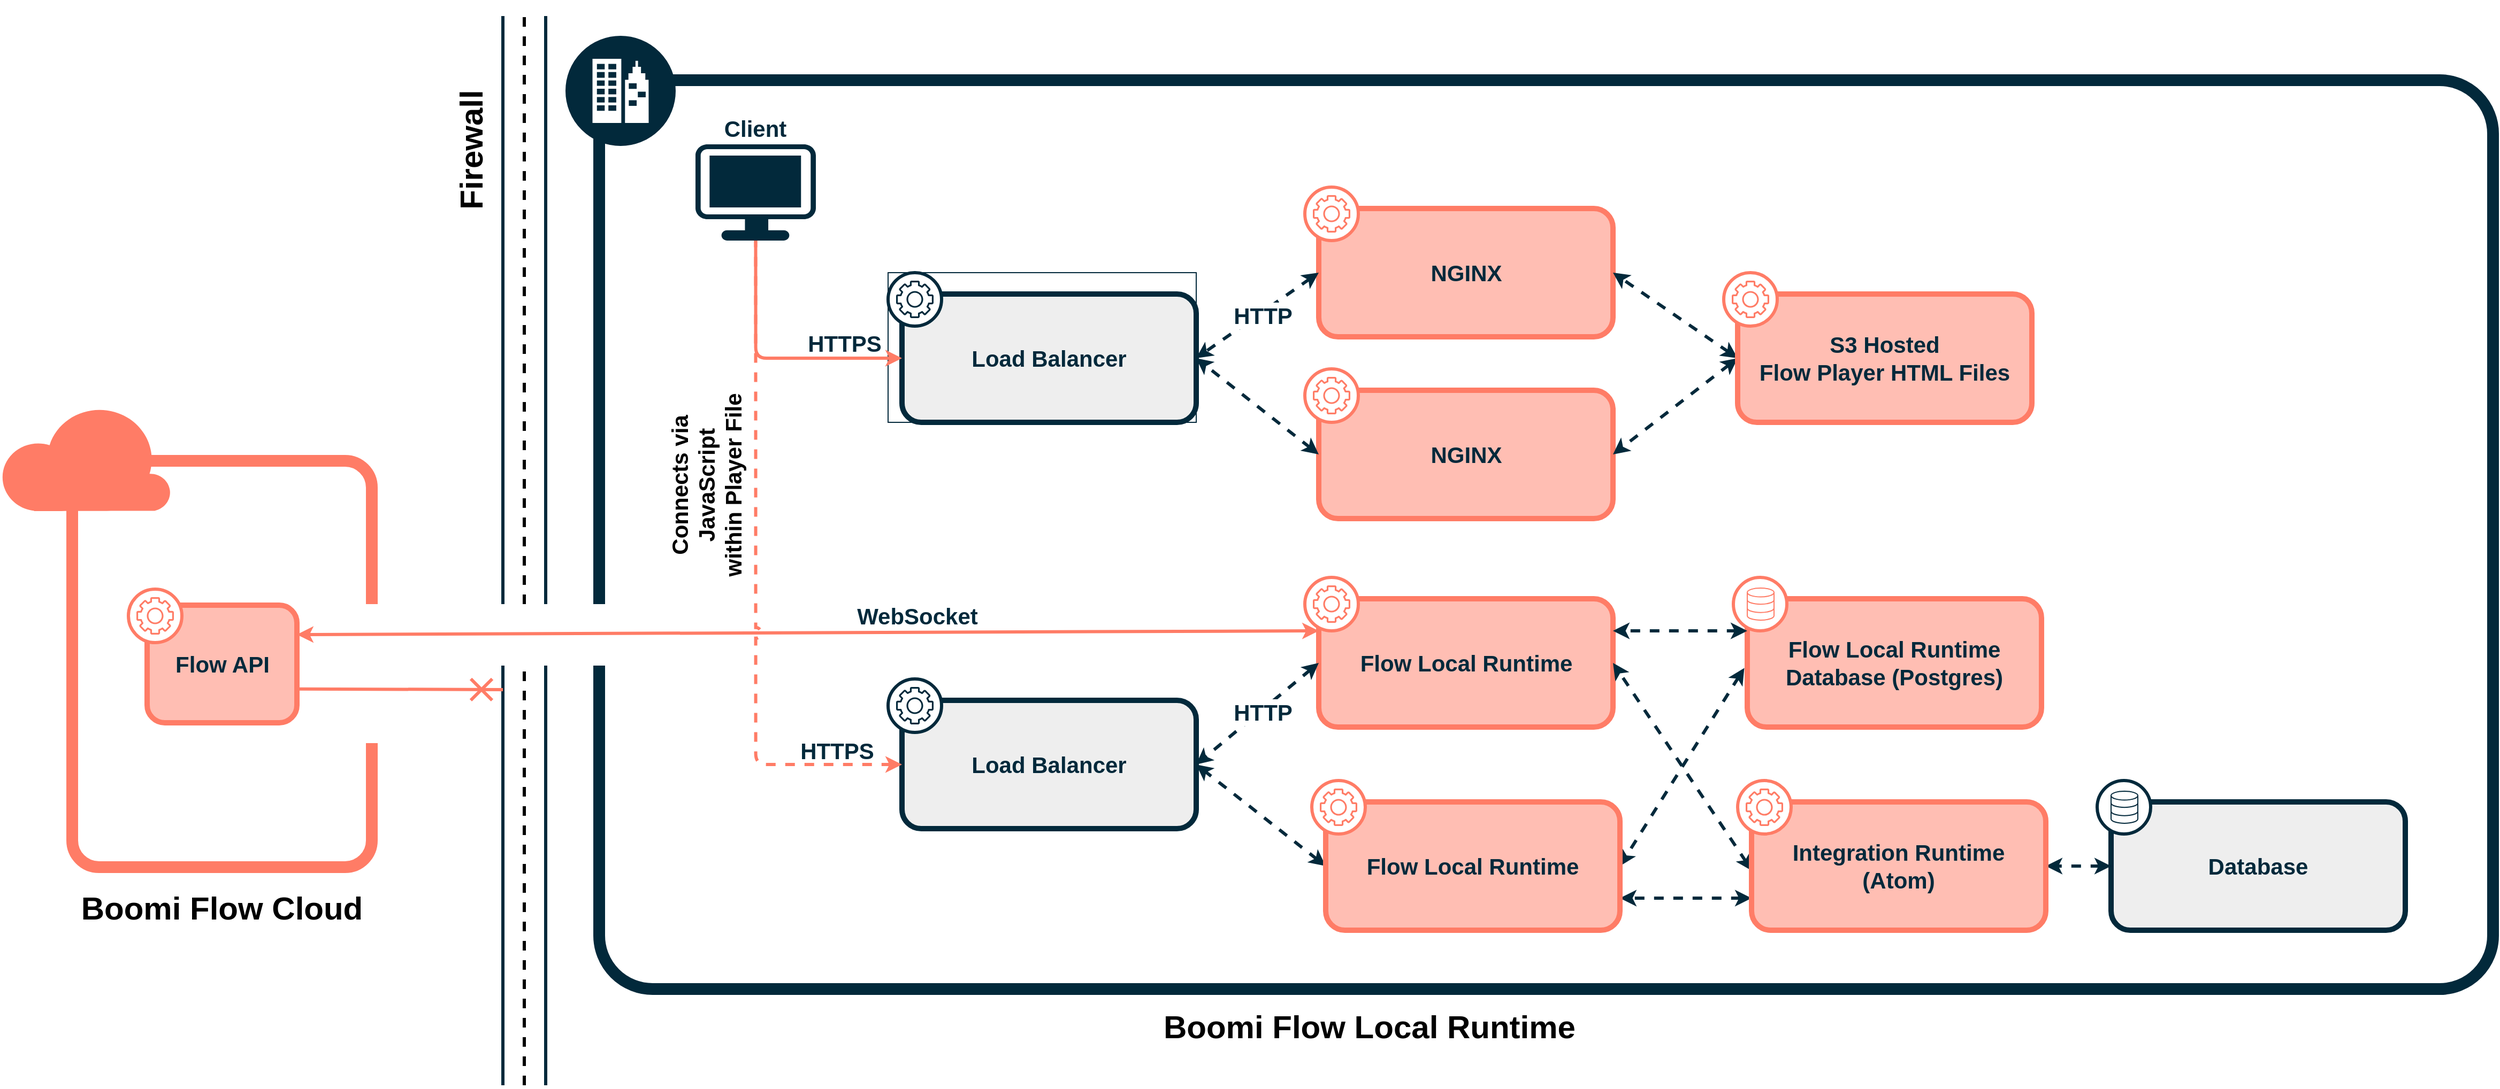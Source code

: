 <mxfile version="20.3.0" type="device"><diagram id="kAzADuw2EODogu3a19dM" name="Page-1"><mxGraphModel dx="2188" dy="1515" grid="1" gridSize="10" guides="1" tooltips="1" connect="1" arrows="1" fold="1" page="1" pageScale="1" pageWidth="1019" pageHeight="1320" math="0" shadow="0"><root><mxCell id="0"/><mxCell id="1" parent="0"/><mxCell id="uWG0TprV6IiQfg8c8iZC-131" value="" style="rounded=1;whiteSpace=wrap;html=1;fillColor=none;strokeColor=#02293B;strokeWidth=11;absoluteArcSize=1;arcSize=100;" parent="1" vertex="1"><mxGeometry x="780" y="260" width="1770" height="850" as="geometry"/></mxCell><mxCell id="uWG0TprV6IiQfg8c8iZC-125" value="" style="rounded=1;whiteSpace=wrap;html=1;fillColor=default;strokeColor=#FF7C66;strokeWidth=11;absoluteArcSize=1;arcSize=50;" parent="1" vertex="1"><mxGeometry x="287.5" y="616" width="280" height="380" as="geometry"/></mxCell><mxCell id="uWG0TprV6IiQfg8c8iZC-124" value="" style="verticalLabelPosition=bottom;html=1;verticalAlign=top;align=center;strokeColor=none;fillColor=#FF7C66;shape=mxgraph.azure.cloud;" parent="1" vertex="1"><mxGeometry x="220" y="563" width="160" height="100" as="geometry"/></mxCell><mxCell id="uWG0TprV6IiQfg8c8iZC-132" value="Boomi Flow Local Runtime" style="text;html=1;strokeColor=none;fillColor=none;align=center;verticalAlign=middle;whiteSpace=wrap;rounded=0;fontSize=30;fontStyle=1" parent="1" vertex="1"><mxGeometry x="1195" y="1130" width="610" height="30" as="geometry"/></mxCell><mxCell id="uWG0TprV6IiQfg8c8iZC-133" value="Boomi Flow Cloud" style="text;html=1;strokeColor=none;fillColor=none;align=center;verticalAlign=middle;whiteSpace=wrap;rounded=0;fontSize=30;fontStyle=1" parent="1" vertex="1"><mxGeometry x="265" y="1018.5" width="325" height="30" as="geometry"/></mxCell><mxCell id="uWG0TprV6IiQfg8c8iZC-134" value="&lt;b&gt;&lt;font style=&quot;font-size: 21px;&quot; color=&quot;#02293b&quot;&gt;Flow Local Runtime Database (Postgres)&lt;/font&gt;&lt;/b&gt;" style="rounded=1;whiteSpace=wrap;html=1;fillColor=#FFBEB3;strokeColor=#FF7C66;strokeWidth=5;" parent="1" vertex="1"><mxGeometry x="1853" y="745" width="275" height="120" as="geometry"/></mxCell><mxCell id="uWG0TprV6IiQfg8c8iZC-136" value="" style="ellipse;whiteSpace=wrap;html=1;aspect=fixed;fontSize=30;strokeColor=#FF7C66;strokeWidth=3;fillColor=default;" parent="1" vertex="1"><mxGeometry x="1840" y="725" width="50" height="50" as="geometry"/></mxCell><mxCell id="uWG0TprV6IiQfg8c8iZC-135" value="" style="html=1;verticalLabelPosition=bottom;align=center;labelBackgroundColor=#ffffff;verticalAlign=top;strokeWidth=1;strokeColor=#FF7C66;shadow=0;dashed=0;shape=mxgraph.ios7.icons.data;fontSize=30;fillColor=none;" parent="1" vertex="1"><mxGeometry x="1853" y="735" width="25" height="30" as="geometry"/></mxCell><mxCell id="uWG0TprV6IiQfg8c8iZC-139" value="&lt;b&gt;&lt;font style=&quot;font-size: 21px;&quot; color=&quot;#02293b&quot;&gt;Flow API&lt;/font&gt;&lt;/b&gt;" style="rounded=1;whiteSpace=wrap;html=1;fillColor=#FFBEB3;strokeColor=#FF7C66;strokeWidth=5;" parent="1" vertex="1"><mxGeometry x="357.5" y="751" width="140" height="110" as="geometry"/></mxCell><mxCell id="uWG0TprV6IiQfg8c8iZC-143" value="" style="rounded=0;whiteSpace=wrap;html=1;fontSize=21;fontColor=#02293B;strokeColor=none;strokeWidth=1;fillColor=default;" parent="1" vertex="1"><mxGeometry x="530" y="750" width="110" height="130" as="geometry"/></mxCell><mxCell id="uWG0TprV6IiQfg8c8iZC-147" value="&lt;b&gt;&lt;font style=&quot;font-size: 21px;&quot; color=&quot;#02293b&quot;&gt;Flow Local Runtime&lt;/font&gt;&lt;/b&gt;" style="rounded=1;whiteSpace=wrap;html=1;fillColor=#FFBEB3;strokeColor=#FF7C66;strokeWidth=5;" parent="1" vertex="1"><mxGeometry x="1452.5" y="745" width="275" height="120" as="geometry"/></mxCell><mxCell id="uWG0TprV6IiQfg8c8iZC-148" value="" style="ellipse;whiteSpace=wrap;html=1;aspect=fixed;fontSize=30;strokeColor=#FF7C66;strokeWidth=3;fillColor=default;" parent="1" vertex="1"><mxGeometry x="1439.5" y="725" width="50" height="50" as="geometry"/></mxCell><mxCell id="uWG0TprV6IiQfg8c8iZC-150" value="" style="sketch=0;outlineConnect=0;fontColor=#232F3E;gradientColor=none;fillColor=#FF7C66;strokeColor=none;dashed=0;verticalLabelPosition=bottom;verticalAlign=top;align=center;html=1;fontSize=12;fontStyle=0;aspect=fixed;pointerEvents=1;shape=mxgraph.aws4.gear;" parent="1" vertex="1"><mxGeometry x="1447" y="732.5" width="35" height="35" as="geometry"/></mxCell><mxCell id="uWG0TprV6IiQfg8c8iZC-153" value="" style="group" parent="1" vertex="1" connectable="0"><mxGeometry x="340" y="736" width="50" height="50" as="geometry"/></mxCell><mxCell id="uWG0TprV6IiQfg8c8iZC-151" value="" style="ellipse;whiteSpace=wrap;html=1;aspect=fixed;fontSize=30;strokeColor=#FF7C66;strokeWidth=3;fillColor=default;" parent="uWG0TprV6IiQfg8c8iZC-153" vertex="1"><mxGeometry width="50" height="50" as="geometry"/></mxCell><mxCell id="uWG0TprV6IiQfg8c8iZC-152" value="" style="sketch=0;outlineConnect=0;fontColor=#232F3E;gradientColor=none;fillColor=#FF7C66;strokeColor=none;dashed=0;verticalLabelPosition=bottom;verticalAlign=top;align=center;html=1;fontSize=12;fontStyle=0;aspect=fixed;pointerEvents=1;shape=mxgraph.aws4.gear;" parent="uWG0TprV6IiQfg8c8iZC-153" vertex="1"><mxGeometry x="7.5" y="7.5" width="35" height="35" as="geometry"/></mxCell><mxCell id="uWG0TprV6IiQfg8c8iZC-159" value="" style="endArrow=classic;startArrow=classic;html=1;rounded=0;dashed=1;fontSize=21;fontColor=#02293B;strokeColor=#02293B;strokeWidth=3;exitX=0;exitY=0.25;exitDx=0;exitDy=0;entryX=1;entryY=0.25;entryDx=0;entryDy=0;" parent="1" source="uWG0TprV6IiQfg8c8iZC-134" target="uWG0TprV6IiQfg8c8iZC-147" edge="1"><mxGeometry width="50" height="50" relative="1" as="geometry"><mxPoint x="1553" y="945" as="sourcePoint"/><mxPoint x="1713" y="815" as="targetPoint"/></mxGeometry></mxCell><mxCell id="uWG0TprV6IiQfg8c8iZC-164" value="&lt;font color=&quot;#02293b&quot;&gt;&lt;span style=&quot;font-size: 21px;&quot;&gt;&lt;b&gt;NGINX&lt;/b&gt;&lt;/span&gt;&lt;/font&gt;" style="rounded=1;whiteSpace=wrap;html=1;fillColor=#FFBEB3;strokeColor=#FF7C66;strokeWidth=5;align=center;" parent="1" vertex="1"><mxGeometry x="1452.5" y="550" width="275" height="120" as="geometry"/></mxCell><mxCell id="uWG0TprV6IiQfg8c8iZC-165" value="" style="ellipse;whiteSpace=wrap;html=1;aspect=fixed;fontSize=30;strokeColor=#FF7C66;strokeWidth=3;fillColor=default;" parent="1" vertex="1"><mxGeometry x="1439.5" y="530" width="50" height="50" as="geometry"/></mxCell><mxCell id="uWG0TprV6IiQfg8c8iZC-166" value="" style="sketch=0;outlineConnect=0;fontColor=#232F3E;gradientColor=none;fillColor=#FF7C66;strokeColor=none;dashed=0;verticalLabelPosition=bottom;verticalAlign=top;align=center;html=1;fontSize=12;fontStyle=0;aspect=fixed;pointerEvents=1;shape=mxgraph.aws4.gear;" parent="1" vertex="1"><mxGeometry x="1447" y="537.5" width="35" height="35" as="geometry"/></mxCell><mxCell id="uWG0TprV6IiQfg8c8iZC-170" value="&lt;font color=&quot;#02293b&quot;&gt;&lt;span style=&quot;font-size: 21px;&quot;&gt;&lt;b&gt;NGINX&lt;/b&gt;&lt;/span&gt;&lt;/font&gt;" style="rounded=1;whiteSpace=wrap;html=1;fillColor=#ffbeb3;strokeColor=#FF7C66;strokeWidth=5;" parent="1" vertex="1"><mxGeometry x="1452.5" y="380" width="275" height="120" as="geometry"/></mxCell><mxCell id="uWG0TprV6IiQfg8c8iZC-171" value="" style="ellipse;whiteSpace=wrap;html=1;aspect=fixed;fontSize=30;strokeColor=#FF7C66;strokeWidth=3;fillColor=default;" parent="1" vertex="1"><mxGeometry x="1439.5" y="360" width="50" height="50" as="geometry"/></mxCell><mxCell id="uWG0TprV6IiQfg8c8iZC-172" value="" style="sketch=0;outlineConnect=0;fontColor=#232F3E;gradientColor=none;fillColor=#FF7C66;strokeColor=none;dashed=0;verticalLabelPosition=bottom;verticalAlign=top;align=center;html=1;fontSize=12;fontStyle=0;aspect=fixed;pointerEvents=1;shape=mxgraph.aws4.gear;" parent="1" vertex="1"><mxGeometry x="1447" y="367.5" width="35" height="35" as="geometry"/></mxCell><mxCell id="uWG0TprV6IiQfg8c8iZC-173" value="&lt;font color=&quot;#02293b&quot;&gt;&lt;span style=&quot;font-size: 21px;&quot;&gt;&lt;b&gt;Load Balancer&lt;/b&gt;&lt;/span&gt;&lt;/font&gt;" style="rounded=1;whiteSpace=wrap;html=1;fillColor=#EEEEEE;strokeColor=#02293B;strokeWidth=5;" parent="1" vertex="1"><mxGeometry x="1063" y="840" width="275" height="120" as="geometry"/></mxCell><mxCell id="uWG0TprV6IiQfg8c8iZC-174" value="" style="ellipse;whiteSpace=wrap;html=1;aspect=fixed;fontSize=30;strokeColor=#02293B;strokeWidth=3;fillColor=default;" parent="1" vertex="1"><mxGeometry x="1050" y="820" width="50" height="50" as="geometry"/></mxCell><mxCell id="uWG0TprV6IiQfg8c8iZC-175" value="" style="sketch=0;outlineConnect=0;fontColor=#232F3E;gradientColor=none;fillColor=#02293B;strokeColor=#02293B;dashed=0;verticalLabelPosition=bottom;verticalAlign=top;align=center;html=1;fontSize=12;fontStyle=0;aspect=fixed;pointerEvents=1;shape=mxgraph.aws4.gear;" parent="1" vertex="1"><mxGeometry x="1057.5" y="827.5" width="35" height="35" as="geometry"/></mxCell><mxCell id="uWG0TprV6IiQfg8c8iZC-187" value="" style="endArrow=classic;startArrow=classic;html=1;rounded=0;dashed=1;fontSize=21;fontColor=#02293B;strokeColor=#02293B;strokeWidth=3;exitX=-0.01;exitY=0.54;exitDx=0;exitDy=0;entryX=1;entryY=0.5;entryDx=0;entryDy=0;exitPerimeter=0;" parent="1" source="uWG0TprV6IiQfg8c8iZC-134" target="uWG0TprV6IiQfg8c8iZC-182" edge="1"><mxGeometry width="50" height="50" relative="1" as="geometry"><mxPoint x="1854" y="1005" as="sourcePoint"/><mxPoint x="1721" y="815" as="targetPoint"/></mxGeometry></mxCell><mxCell id="uWG0TprV6IiQfg8c8iZC-190" value="" style="endArrow=classic;startArrow=classic;html=1;rounded=0;dashed=1;fontSize=21;fontColor=#02293B;strokeColor=#02293B;strokeWidth=3;exitX=0;exitY=0.5;exitDx=0;exitDy=0;entryX=1;entryY=0.5;entryDx=0;entryDy=0;" parent="1" source="uWG0TprV6IiQfg8c8iZC-167" target="uWG0TprV6IiQfg8c8iZC-170" edge="1"><mxGeometry width="50" height="50" relative="1" as="geometry"><mxPoint x="1865.5" y="481.5" as="sourcePoint"/><mxPoint x="1739" y="481.5" as="targetPoint"/></mxGeometry></mxCell><mxCell id="uWG0TprV6IiQfg8c8iZC-191" value="" style="endArrow=classic;startArrow=classic;html=1;rounded=0;dashed=1;fontSize=21;fontColor=#02293B;strokeColor=#02293B;strokeWidth=3;exitX=0;exitY=0.5;exitDx=0;exitDy=0;entryX=1;entryY=0.5;entryDx=0;entryDy=0;" parent="1" source="uWG0TprV6IiQfg8c8iZC-167" target="uWG0TprV6IiQfg8c8iZC-164" edge="1"><mxGeometry width="50" height="50" relative="1" as="geometry"><mxPoint x="1871" y="605" as="sourcePoint"/><mxPoint x="1744.5" y="605" as="targetPoint"/></mxGeometry></mxCell><mxCell id="uWG0TprV6IiQfg8c8iZC-192" value="" style="endArrow=classic;startArrow=classic;html=1;rounded=0;dashed=1;fontSize=21;fontColor=#02293B;strokeColor=#02293B;strokeWidth=3;exitX=0;exitY=0.5;exitDx=0;exitDy=0;entryX=1;entryY=0.5;entryDx=0;entryDy=0;" parent="1" source="uWG0TprV6IiQfg8c8iZC-147" target="uWG0TprV6IiQfg8c8iZC-173" edge="1"><mxGeometry width="50" height="50" relative="1" as="geometry"><mxPoint x="1442.5" y="767.5" as="sourcePoint"/><mxPoint x="1316" y="767.5" as="targetPoint"/></mxGeometry></mxCell><mxCell id="uWG0TprV6IiQfg8c8iZC-216" value="&lt;b&gt;HTTP&lt;/b&gt;" style="edgeLabel;html=1;align=center;verticalAlign=middle;resizable=0;points=[];fontSize=21;fontColor=#02293B;" parent="uWG0TprV6IiQfg8c8iZC-192" vertex="1" connectable="0"><mxGeometry x="-0.234" y="-1" relative="1" as="geometry"><mxPoint x="-8" y="10" as="offset"/></mxGeometry></mxCell><mxCell id="uWG0TprV6IiQfg8c8iZC-193" value="" style="endArrow=classic;startArrow=classic;html=1;rounded=0;dashed=1;fontSize=21;fontColor=#02293B;strokeColor=#02293B;strokeWidth=3;exitX=0;exitY=0.5;exitDx=0;exitDy=0;entryX=1;entryY=0.5;entryDx=0;entryDy=0;" parent="1" source="uWG0TprV6IiQfg8c8iZC-182" target="uWG0TprV6IiQfg8c8iZC-173" edge="1"><mxGeometry width="50" height="50" relative="1" as="geometry"><mxPoint x="1429.5" y="1015" as="sourcePoint"/><mxPoint x="1303" y="1015" as="targetPoint"/></mxGeometry></mxCell><mxCell id="uWG0TprV6IiQfg8c8iZC-197" value="" style="endArrow=classic;startArrow=classic;html=1;rounded=0;dashed=1;fontSize=21;fontColor=#02293B;strokeColor=#02293B;strokeWidth=3;exitX=0;exitY=0.5;exitDx=0;exitDy=0;entryX=1;entryY=0.5;entryDx=0;entryDy=0;" parent="1" source="uWG0TprV6IiQfg8c8iZC-170" target="uWG0TprV6IiQfg8c8iZC-194" edge="1"><mxGeometry width="50" height="50" relative="1" as="geometry"><mxPoint x="1417" y="450" as="sourcePoint"/><mxPoint x="1300.5" y="370" as="targetPoint"/></mxGeometry></mxCell><mxCell id="uWG0TprV6IiQfg8c8iZC-215" value="&lt;b&gt;HTTP&lt;/b&gt;" style="edgeLabel;html=1;align=center;verticalAlign=middle;resizable=0;points=[];fontSize=21;fontColor=#02293B;" parent="uWG0TprV6IiQfg8c8iZC-197" vertex="1" connectable="0"><mxGeometry x="-0.274" y="2" relative="1" as="geometry"><mxPoint x="-12" y="9" as="offset"/></mxGeometry></mxCell><mxCell id="uWG0TprV6IiQfg8c8iZC-198" value="" style="endArrow=classic;startArrow=classic;html=1;rounded=0;dashed=1;fontSize=21;fontColor=#02293B;strokeColor=#02293B;strokeWidth=3;exitX=0;exitY=0.5;exitDx=0;exitDy=0;entryX=1;entryY=0.5;entryDx=0;entryDy=0;" parent="1" source="uWG0TprV6IiQfg8c8iZC-164" target="uWG0TprV6IiQfg8c8iZC-194" edge="1"><mxGeometry width="50" height="50" relative="1" as="geometry"><mxPoint x="1437.5" y="645" as="sourcePoint"/><mxPoint x="1321" y="565" as="targetPoint"/></mxGeometry></mxCell><mxCell id="uWG0TprV6IiQfg8c8iZC-199" value="" style="group;strokeColor=#02293B;" parent="1" vertex="1" connectable="0"><mxGeometry x="1050" y="440" width="288" height="140" as="geometry"/></mxCell><mxCell id="uWG0TprV6IiQfg8c8iZC-194" value="&lt;font color=&quot;#02293b&quot;&gt;&lt;span style=&quot;font-size: 21px;&quot;&gt;&lt;b&gt;Load Balancer&lt;/b&gt;&lt;/span&gt;&lt;/font&gt;" style="rounded=1;whiteSpace=wrap;html=1;fillColor=#EEEEEE;strokeColor=#02293B;strokeWidth=5;" parent="uWG0TprV6IiQfg8c8iZC-199" vertex="1"><mxGeometry x="13" y="20" width="275" height="120" as="geometry"/></mxCell><mxCell id="uWG0TprV6IiQfg8c8iZC-195" value="" style="ellipse;whiteSpace=wrap;html=1;aspect=fixed;fontSize=30;strokeColor=#02293B;strokeWidth=3;fillColor=default;" parent="uWG0TprV6IiQfg8c8iZC-199" vertex="1"><mxGeometry width="50" height="50" as="geometry"/></mxCell><mxCell id="uWG0TprV6IiQfg8c8iZC-196" value="" style="sketch=0;outlineConnect=0;fontColor=#232F3E;gradientColor=none;fillColor=#02293B;strokeColor=#02293B;dashed=0;verticalLabelPosition=bottom;verticalAlign=top;align=center;html=1;fontSize=12;fontStyle=0;aspect=fixed;pointerEvents=1;shape=mxgraph.aws4.gear;" parent="uWG0TprV6IiQfg8c8iZC-199" vertex="1"><mxGeometry x="7.5" y="7.5" width="35" height="35" as="geometry"/></mxCell><mxCell id="uWG0TprV6IiQfg8c8iZC-201" value="" style="group" parent="1" vertex="1" connectable="0"><mxGeometry x="690" y="200" width="40" height="1000" as="geometry"/></mxCell><mxCell id="uWG0TprV6IiQfg8c8iZC-128" value="" style="endArrow=none;html=1;rounded=0;strokeColor=#02293B;strokeWidth=3;" parent="uWG0TprV6IiQfg8c8iZC-201" edge="1"><mxGeometry width="50" height="50" relative="1" as="geometry"><mxPoint y="1000" as="sourcePoint"/><mxPoint as="targetPoint"/></mxGeometry></mxCell><mxCell id="uWG0TprV6IiQfg8c8iZC-129" value="" style="endArrow=none;html=1;rounded=0;strokeColor=#02293B;strokeWidth=3;" parent="uWG0TprV6IiQfg8c8iZC-201" edge="1"><mxGeometry width="50" height="50" relative="1" as="geometry"><mxPoint x="40" y="1000" as="sourcePoint"/><mxPoint x="40" as="targetPoint"/></mxGeometry></mxCell><mxCell id="uWG0TprV6IiQfg8c8iZC-130" value="" style="endArrow=none;dashed=1;html=1;strokeWidth=3;rounded=0;" parent="uWG0TprV6IiQfg8c8iZC-201" edge="1"><mxGeometry width="50" height="50" relative="1" as="geometry"><mxPoint x="20" y="1000" as="sourcePoint"/><mxPoint x="20" as="targetPoint"/></mxGeometry></mxCell><mxCell id="uWG0TprV6IiQfg8c8iZC-142" value="" style="rounded=0;whiteSpace=wrap;html=1;fontSize=21;fontColor=#02293B;strokeColor=none;strokeWidth=1;fillColor=default;" parent="1" vertex="1"><mxGeometry x="540" y="750" width="320" height="57.5" as="geometry"/></mxCell><mxCell id="uWG0TprV6IiQfg8c8iZC-210" value="" style="endArrow=classic;startArrow=classic;html=1;rounded=1;fontSize=21;fontColor=#02293B;strokeColor=#FF7C66;strokeWidth=3;exitX=1;exitY=0.25;exitDx=0;exitDy=0;entryX=0;entryY=0.25;entryDx=0;entryDy=0;" parent="1" source="uWG0TprV6IiQfg8c8iZC-139" target="uWG0TprV6IiQfg8c8iZC-147" edge="1"><mxGeometry width="50" height="50" relative="1" as="geometry"><mxPoint x="980" y="980" as="sourcePoint"/><mxPoint x="1030" y="930" as="targetPoint"/></mxGeometry></mxCell><mxCell id="uWG0TprV6IiQfg8c8iZC-212" value="WebSocket" style="edgeLabel;html=1;align=center;verticalAlign=middle;resizable=0;points=[];fontSize=21;fontColor=#02293B;fontStyle=1" parent="uWG0TprV6IiQfg8c8iZC-210" vertex="1" connectable="0"><mxGeometry x="-0.046" y="3" relative="1" as="geometry"><mxPoint x="124" y="-13" as="offset"/></mxGeometry></mxCell><mxCell id="uWG0TprV6IiQfg8c8iZC-213" value="" style="endArrow=cross;html=1;rounded=1;fontSize=21;fontColor=#02293B;strokeColor=#FF7C66;strokeWidth=3;exitX=1.001;exitY=0.712;exitDx=0;exitDy=0;exitPerimeter=0;endFill=0;endSize=16;" parent="1" source="uWG0TprV6IiQfg8c8iZC-139" edge="1"><mxGeometry width="50" height="50" relative="1" as="geometry"><mxPoint x="1000" y="860" as="sourcePoint"/><mxPoint x="690" y="830" as="targetPoint"/></mxGeometry></mxCell><mxCell id="uWG0TprV6IiQfg8c8iZC-214" value="" style="points=[[0.03,0.03,0],[0.5,0,0],[0.97,0.03,0],[1,0.4,0],[0.97,0.745,0],[0.5,1,0],[0.03,0.745,0],[0,0.4,0]];verticalLabelPosition=bottom;sketch=0;html=1;verticalAlign=top;aspect=fixed;align=center;pointerEvents=1;shape=mxgraph.cisco19.workstation;fillColor=#02293B;strokeColor=none;fontSize=21;fontColor=#02293B;" parent="1" vertex="1"><mxGeometry x="870" y="320" width="112.5" height="90" as="geometry"/></mxCell><mxCell id="uWG0TprV6IiQfg8c8iZC-217" value="" style="endArrow=none;startArrow=classic;html=1;rounded=1;fontSize=21;fontColor=#02293B;strokeColor=#FF7C66;strokeWidth=3;entryX=0.5;entryY=1;entryDx=0;entryDy=0;entryPerimeter=0;exitX=0;exitY=0.5;exitDx=0;exitDy=0;edgeStyle=orthogonalEdgeStyle;elbow=vertical;startFill=1;endFill=0;" parent="1" source="uWG0TprV6IiQfg8c8iZC-194" target="uWG0TprV6IiQfg8c8iZC-214" edge="1"><mxGeometry width="50" height="50" relative="1" as="geometry"><mxPoint x="1040" y="550" as="sourcePoint"/><mxPoint x="1090" y="500" as="targetPoint"/></mxGeometry></mxCell><mxCell id="uWG0TprV6IiQfg8c8iZC-219" value="&lt;b&gt;HTTPS&lt;/b&gt;" style="edgeLabel;html=1;align=center;verticalAlign=middle;resizable=0;points=[];fontSize=21;fontColor=#02293B;labelBackgroundColor=none;" parent="uWG0TprV6IiQfg8c8iZC-217" vertex="1" connectable="0"><mxGeometry x="-0.698" y="-4" relative="1" as="geometry"><mxPoint x="-17" y="-10" as="offset"/></mxGeometry></mxCell><mxCell id="uWG0TprV6IiQfg8c8iZC-218" value="" style="endArrow=none;startArrow=classic;html=1;rounded=1;fontSize=21;fontColor=#02293B;strokeColor=#FF7C66;strokeWidth=3;entryX=0.5;entryY=1;entryDx=0;entryDy=0;entryPerimeter=0;exitX=0;exitY=0.5;exitDx=0;exitDy=0;edgeStyle=orthogonalEdgeStyle;elbow=vertical;startFill=1;endFill=0;jumpStyle=arc;dashed=1;" parent="1" source="uWG0TprV6IiQfg8c8iZC-173" target="uWG0TprV6IiQfg8c8iZC-214" edge="1"><mxGeometry width="50" height="50" relative="1" as="geometry"><mxPoint x="1073" y="530.0" as="sourcePoint"/><mxPoint x="916.25" y="290.0" as="targetPoint"/></mxGeometry></mxCell><mxCell id="uWG0TprV6IiQfg8c8iZC-220" value="&lt;b&gt;HTTPS&lt;/b&gt;" style="edgeLabel;html=1;align=center;verticalAlign=middle;resizable=0;points=[];fontSize=21;fontColor=#02293B;labelBackgroundColor=none;" parent="uWG0TprV6IiQfg8c8iZC-218" vertex="1" connectable="0"><mxGeometry x="-0.84" relative="1" as="geometry"><mxPoint x="-11" y="-13" as="offset"/></mxGeometry></mxCell><mxCell id="sb3vFLTQtEhIKEKmUZ7V-1" value="&lt;b&gt;&lt;font style=&quot;font-size: 21px;&quot;&gt;Connects via&lt;br&gt;JavaScript &lt;br&gt;within Player File&lt;/font&gt;&lt;/b&gt;" style="edgeLabel;html=1;align=center;verticalAlign=middle;resizable=0;points=[];rotation=-90;" parent="uWG0TprV6IiQfg8c8iZC-218" vertex="1" connectable="0"><mxGeometry x="0.322" y="-3" relative="1" as="geometry"><mxPoint x="-49" y="17" as="offset"/></mxGeometry></mxCell><mxCell id="uWG0TprV6IiQfg8c8iZC-221" value="&lt;b&gt;Client&lt;/b&gt;" style="text;html=1;strokeColor=none;fillColor=none;align=center;verticalAlign=middle;whiteSpace=wrap;rounded=0;labelBackgroundColor=none;fontSize=21;fontColor=#02293B;" parent="1" vertex="1"><mxGeometry x="896.25" y="290" width="60" height="30" as="geometry"/></mxCell><mxCell id="uWG0TprV6IiQfg8c8iZC-167" value="&lt;b&gt;&lt;font style=&quot;font-size: 21px;&quot; color=&quot;#02293b&quot;&gt;S3 Hosted&lt;br&gt;Flow Player HTML Files&lt;br&gt;&lt;/font&gt;&lt;/b&gt;" style="rounded=1;whiteSpace=wrap;html=1;fillColor=#FFBEB3;strokeColor=#FF7C66;strokeWidth=5;" parent="1" vertex="1"><mxGeometry x="1844" y="460" width="275" height="120" as="geometry"/></mxCell><mxCell id="uWG0TprV6IiQfg8c8iZC-168" value="" style="ellipse;whiteSpace=wrap;html=1;aspect=fixed;fontSize=30;strokeColor=#FF7C66;strokeWidth=3;fillColor=default;" parent="1" vertex="1"><mxGeometry x="1831" y="440" width="50" height="50" as="geometry"/></mxCell><mxCell id="uWG0TprV6IiQfg8c8iZC-169" value="" style="sketch=0;outlineConnect=0;fontColor=#232F3E;gradientColor=none;fillColor=#FF7C66;strokeColor=none;dashed=0;verticalLabelPosition=bottom;verticalAlign=top;align=center;html=1;fontSize=12;fontStyle=0;aspect=fixed;pointerEvents=1;shape=mxgraph.aws4.gear;" parent="1" vertex="1"><mxGeometry x="1838.5" y="447.5" width="35" height="35" as="geometry"/></mxCell><mxCell id="uWG0TprV6IiQfg8c8iZC-223" value="Firewall" style="text;html=1;strokeColor=none;fillColor=none;align=center;verticalAlign=middle;whiteSpace=wrap;rounded=0;fontSize=30;fontStyle=1;rotation=270;" parent="1" vertex="1"><mxGeometry x="520" y="310" width="280" height="30" as="geometry"/></mxCell><mxCell id="uWG0TprV6IiQfg8c8iZC-226" value="" style="ellipse;whiteSpace=wrap;html=1;aspect=fixed;fontSize=30;strokeColor=#02293B;strokeWidth=3;fillColor=#02293B;" parent="1" vertex="1"><mxGeometry x="750" y="220" width="100" height="100" as="geometry"/></mxCell><mxCell id="uWG0TprV6IiQfg8c8iZC-224" value="" style="verticalLabelPosition=bottom;html=1;verticalAlign=top;align=center;strokeColor=none;fillColor=#FFFFFF;shape=mxgraph.azure.enterprise;pointerEvents=1;labelBackgroundColor=none;fontSize=21;fontColor=#02293B;" parent="1" vertex="1"><mxGeometry x="773.75" y="240" width="52.5" height="60" as="geometry"/></mxCell><mxCell id="7D_diZgae8AbCViRW9ua-3" value="" style="group" parent="1" vertex="1" connectable="0"><mxGeometry x="2180" y="915" width="288" height="140" as="geometry"/></mxCell><mxCell id="uWG0TprV6IiQfg8c8iZC-144" value="&lt;b&gt;&lt;font style=&quot;font-size: 21px;&quot; color=&quot;#02293b&quot;&gt;Database&lt;/font&gt;&lt;/b&gt;" style="rounded=1;whiteSpace=wrap;html=1;fillColor=#EEEEEE;strokeColor=#02293B;strokeWidth=5;" parent="7D_diZgae8AbCViRW9ua-3" vertex="1"><mxGeometry x="13" y="20" width="275" height="120" as="geometry"/></mxCell><mxCell id="uWG0TprV6IiQfg8c8iZC-145" value="" style="ellipse;whiteSpace=wrap;html=1;aspect=fixed;fontSize=30;strokeColor=#02293B;strokeWidth=3;fillColor=default;" parent="7D_diZgae8AbCViRW9ua-3" vertex="1"><mxGeometry width="50" height="50" as="geometry"/></mxCell><mxCell id="uWG0TprV6IiQfg8c8iZC-146" value="" style="html=1;verticalLabelPosition=bottom;align=center;labelBackgroundColor=#ffffff;verticalAlign=top;strokeWidth=1;strokeColor=#02293B;shadow=0;dashed=0;shape=mxgraph.ios7.icons.data;fontSize=30;fillColor=none;" parent="7D_diZgae8AbCViRW9ua-3" vertex="1"><mxGeometry x="13" y="10" width="25" height="30" as="geometry"/></mxCell><mxCell id="uWG0TprV6IiQfg8c8iZC-185" value="" style="endArrow=classic;startArrow=classic;html=1;rounded=0;dashed=1;fontSize=21;fontColor=#02293B;strokeColor=#02293B;strokeWidth=3;exitX=0;exitY=0.75;exitDx=0;exitDy=0;entryX=1;entryY=0.75;entryDx=0;entryDy=0;" parent="1" source="7D_diZgae8AbCViRW9ua-4" target="uWG0TprV6IiQfg8c8iZC-182" edge="1"><mxGeometry width="50" height="50" relative="1" as="geometry"><mxPoint x="1844" y="1005" as="sourcePoint"/><mxPoint x="1717.5" y="1005" as="targetPoint"/></mxGeometry></mxCell><mxCell id="uWG0TprV6IiQfg8c8iZC-186" value="" style="endArrow=classic;startArrow=classic;html=1;rounded=0;dashed=1;fontSize=21;fontColor=#02293B;strokeColor=#02293B;strokeWidth=3;exitX=0.002;exitY=0.537;exitDx=0;exitDy=0;entryX=1;entryY=0.5;entryDx=0;entryDy=0;exitPerimeter=0;" parent="1" source="7D_diZgae8AbCViRW9ua-4" target="uWG0TprV6IiQfg8c8iZC-147" edge="1"><mxGeometry width="50" height="50" relative="1" as="geometry"><mxPoint x="1854" y="1005" as="sourcePoint"/><mxPoint x="1727.5" y="1005" as="targetPoint"/></mxGeometry></mxCell><mxCell id="7D_diZgae8AbCViRW9ua-7" value="" style="endArrow=classic;startArrow=classic;html=1;rounded=0;dashed=1;fontSize=21;fontColor=#02293B;strokeColor=#02293B;strokeWidth=3;exitX=0;exitY=0.5;exitDx=0;exitDy=0;entryX=1;entryY=0.5;entryDx=0;entryDy=0;" parent="1" source="uWG0TprV6IiQfg8c8iZC-144" target="7D_diZgae8AbCViRW9ua-4" edge="1"><mxGeometry width="50" height="50" relative="1" as="geometry"><mxPoint x="1867" y="1035" as="sourcePoint"/><mxPoint x="1744" y="1035" as="targetPoint"/></mxGeometry></mxCell><mxCell id="7D_diZgae8AbCViRW9ua-8" value="" style="group" parent="1" vertex="1" connectable="0"><mxGeometry x="1844" y="915" width="288" height="140" as="geometry"/></mxCell><mxCell id="7D_diZgae8AbCViRW9ua-4" value="&lt;b&gt;&lt;font style=&quot;font-size: 21px;&quot; color=&quot;#02293b&quot;&gt;Integration Runtime&lt;br&gt;(Atom)&lt;br&gt;&lt;/font&gt;&lt;/b&gt;" style="rounded=1;whiteSpace=wrap;html=1;fillColor=#FFBEB3;strokeColor=#FF7C66;strokeWidth=5;" parent="7D_diZgae8AbCViRW9ua-8" vertex="1"><mxGeometry x="13" y="20" width="275" height="120" as="geometry"/></mxCell><mxCell id="7D_diZgae8AbCViRW9ua-5" value="" style="ellipse;whiteSpace=wrap;html=1;aspect=fixed;fontSize=30;strokeColor=#FF7C66;strokeWidth=3;fillColor=default;" parent="7D_diZgae8AbCViRW9ua-8" vertex="1"><mxGeometry width="50" height="50" as="geometry"/></mxCell><mxCell id="7D_diZgae8AbCViRW9ua-6" value="" style="sketch=0;outlineConnect=0;fontColor=#232F3E;gradientColor=none;fillColor=#FF7C66;strokeColor=none;dashed=0;verticalLabelPosition=bottom;verticalAlign=top;align=center;html=1;fontSize=12;fontStyle=0;aspect=fixed;pointerEvents=1;shape=mxgraph.aws4.gear;" parent="7D_diZgae8AbCViRW9ua-8" vertex="1"><mxGeometry x="7.5" y="7.5" width="35" height="35" as="geometry"/></mxCell><mxCell id="7D_diZgae8AbCViRW9ua-9" value="" style="group" parent="1" vertex="1" connectable="0"><mxGeometry x="1446" y="915" width="288" height="140" as="geometry"/></mxCell><mxCell id="uWG0TprV6IiQfg8c8iZC-182" value="&lt;b&gt;&lt;font style=&quot;font-size: 21px;&quot; color=&quot;#02293b&quot;&gt;Flow Local Runtime&lt;/font&gt;&lt;/b&gt;" style="rounded=1;whiteSpace=wrap;html=1;fillColor=#FFBEB3;strokeColor=#FF7C66;strokeWidth=5;" parent="7D_diZgae8AbCViRW9ua-9" vertex="1"><mxGeometry x="13" y="20" width="275" height="120" as="geometry"/></mxCell><mxCell id="uWG0TprV6IiQfg8c8iZC-183" value="" style="ellipse;whiteSpace=wrap;html=1;aspect=fixed;fontSize=30;strokeColor=#FF7C66;strokeWidth=3;fillColor=default;" parent="7D_diZgae8AbCViRW9ua-9" vertex="1"><mxGeometry width="50" height="50" as="geometry"/></mxCell><mxCell id="uWG0TprV6IiQfg8c8iZC-184" value="" style="sketch=0;outlineConnect=0;fontColor=#232F3E;gradientColor=none;fillColor=#FF7C66;strokeColor=none;dashed=0;verticalLabelPosition=bottom;verticalAlign=top;align=center;html=1;fontSize=12;fontStyle=0;aspect=fixed;pointerEvents=1;shape=mxgraph.aws4.gear;" parent="7D_diZgae8AbCViRW9ua-9" vertex="1"><mxGeometry x="7.5" y="7.5" width="35" height="35" as="geometry"/></mxCell></root></mxGraphModel></diagram></mxfile>